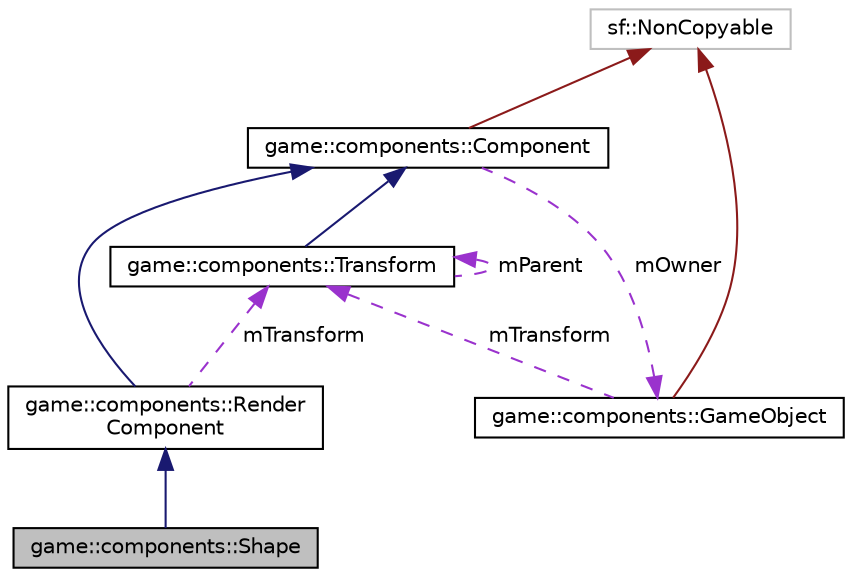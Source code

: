 digraph "game::components::Shape"
{
 // LATEX_PDF_SIZE
  edge [fontname="Helvetica",fontsize="10",labelfontname="Helvetica",labelfontsize="10"];
  node [fontname="Helvetica",fontsize="10",shape=record];
  Node1 [label="game::components::Shape",height=0.2,width=0.4,color="black", fillcolor="grey75", style="filled", fontcolor="black",tooltip="drawable for simple shapes without texture"];
  Node2 -> Node1 [dir="back",color="midnightblue",fontsize="10",style="solid",fontname="Helvetica"];
  Node2 [label="game::components::Render\lComponent",height=0.2,width=0.4,color="black", fillcolor="white", style="filled",URL="$classgame_1_1components_1_1RenderComponent.html",tooltip="base class for all the drawables in the game"];
  Node3 -> Node2 [dir="back",color="midnightblue",fontsize="10",style="solid",fontname="Helvetica"];
  Node3 [label="game::components::Component",height=0.2,width=0.4,color="black", fillcolor="white", style="filled",URL="$classgame_1_1components_1_1Component.html",tooltip="base class for all components"];
  Node4 -> Node3 [dir="back",color="firebrick4",fontsize="10",style="solid",fontname="Helvetica"];
  Node4 [label="sf::NonCopyable",height=0.2,width=0.4,color="grey75", fillcolor="white", style="filled",tooltip=" "];
  Node5 -> Node3 [dir="back",color="darkorchid3",fontsize="10",style="dashed",label=" mOwner" ,fontname="Helvetica"];
  Node5 [label="game::components::GameObject",height=0.2,width=0.4,color="black", fillcolor="white", style="filled",URL="$classgame_1_1components_1_1GameObject.html",tooltip="container class for a group of components"];
  Node4 -> Node5 [dir="back",color="firebrick4",fontsize="10",style="solid",fontname="Helvetica"];
  Node6 -> Node5 [dir="back",color="darkorchid3",fontsize="10",style="dashed",label=" mTransform" ,fontname="Helvetica"];
  Node6 [label="game::components::Transform",height=0.2,width=0.4,color="black", fillcolor="white", style="filled",URL="$classgame_1_1components_1_1Transform.html",tooltip="transform component of a gameobject"];
  Node3 -> Node6 [dir="back",color="midnightblue",fontsize="10",style="solid",fontname="Helvetica"];
  Node6 -> Node6 [dir="back",color="darkorchid3",fontsize="10",style="dashed",label=" mParent" ,fontname="Helvetica"];
  Node6 -> Node2 [dir="back",color="darkorchid3",fontsize="10",style="dashed",label=" mTransform" ,fontname="Helvetica"];
}
